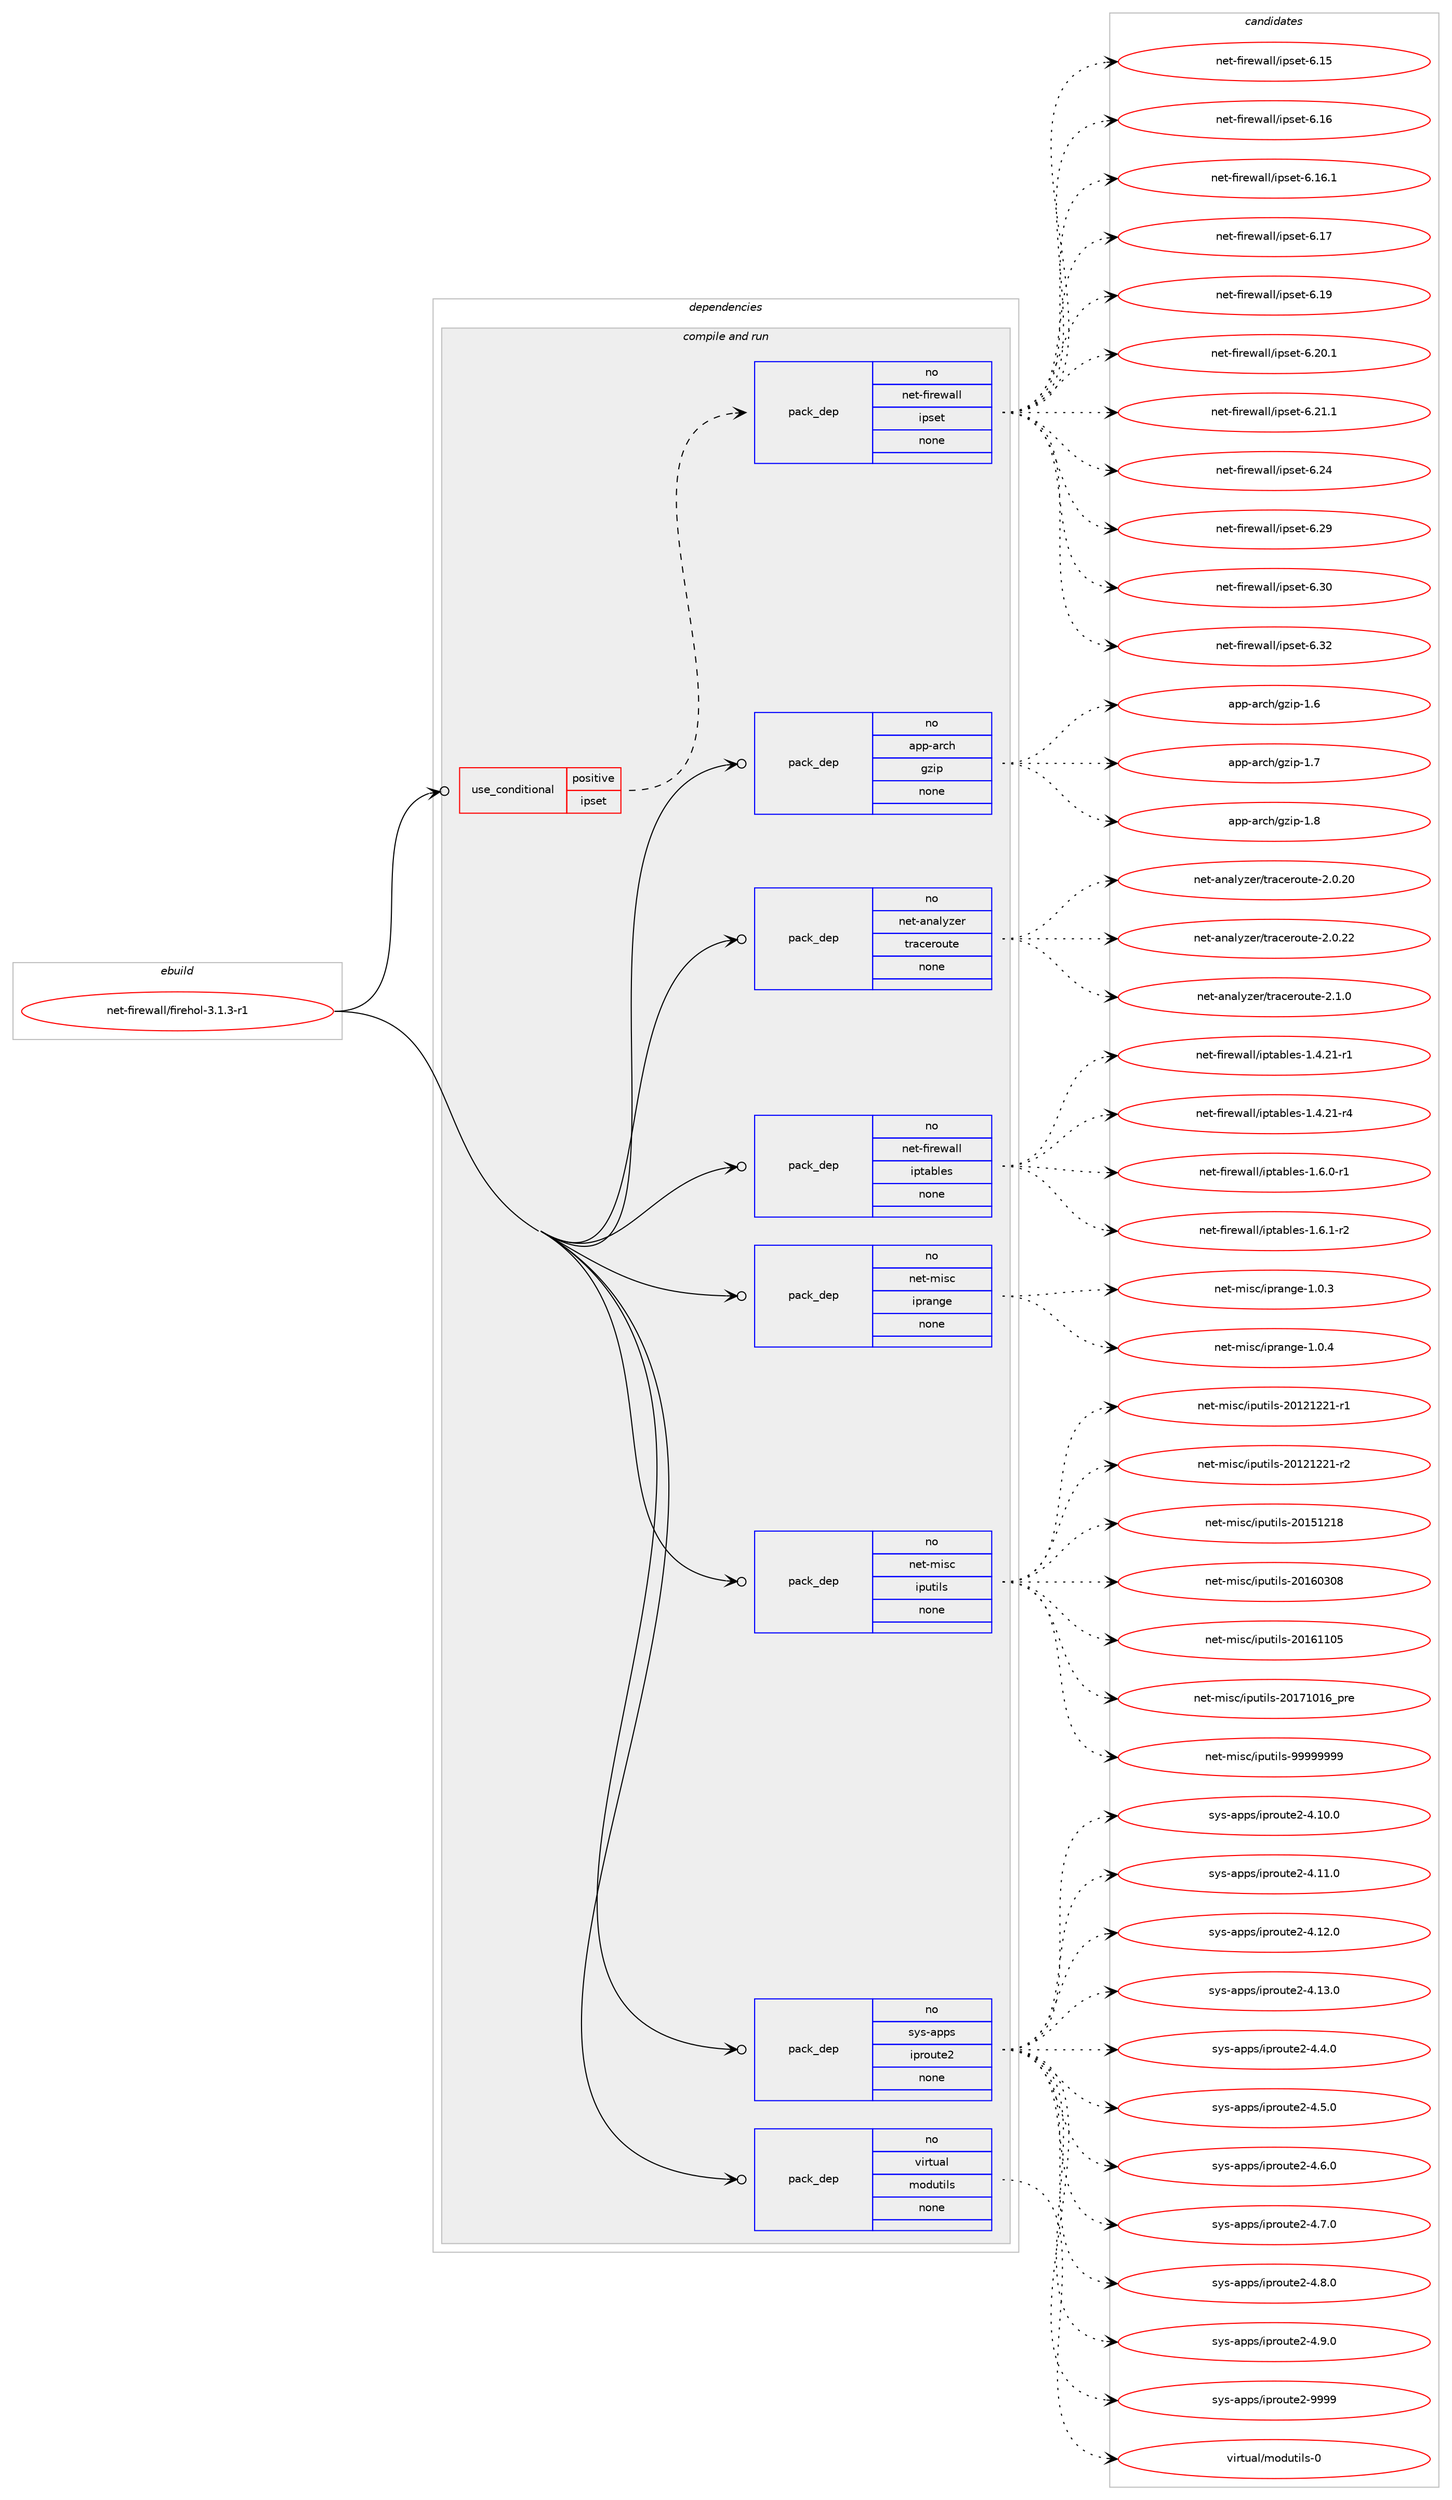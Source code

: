 digraph prolog {

# *************
# Graph options
# *************

newrank=true;
concentrate=true;
compound=true;
graph [rankdir=LR,fontname=Helvetica,fontsize=10,ranksep=1.5];#, ranksep=2.5, nodesep=0.2];
edge  [arrowhead=vee];
node  [fontname=Helvetica,fontsize=10];

# **********
# The ebuild
# **********

subgraph cluster_leftcol {
color=gray;
rank=same;
label=<<i>ebuild</i>>;
id [label="net-firewall/firehol-3.1.3-r1", color=red, width=4, href="../net-firewall/firehol-3.1.3-r1.svg"];
}

# ****************
# The dependencies
# ****************

subgraph cluster_midcol {
color=gray;
label=<<i>dependencies</i>>;
subgraph cluster_compile {
fillcolor="#eeeeee";
style=filled;
label=<<i>compile</i>>;
}
subgraph cluster_compileandrun {
fillcolor="#eeeeee";
style=filled;
label=<<i>compile and run</i>>;
subgraph cond101115 {
dependency408594 [label=<<TABLE BORDER="0" CELLBORDER="1" CELLSPACING="0" CELLPADDING="4"><TR><TD ROWSPAN="3" CELLPADDING="10">use_conditional</TD></TR><TR><TD>positive</TD></TR><TR><TD>ipset</TD></TR></TABLE>>, shape=none, color=red];
subgraph pack300735 {
dependency408595 [label=<<TABLE BORDER="0" CELLBORDER="1" CELLSPACING="0" CELLPADDING="4" WIDTH="220"><TR><TD ROWSPAN="6" CELLPADDING="30">pack_dep</TD></TR><TR><TD WIDTH="110">no</TD></TR><TR><TD>net-firewall</TD></TR><TR><TD>ipset</TD></TR><TR><TD>none</TD></TR><TR><TD></TD></TR></TABLE>>, shape=none, color=blue];
}
dependency408594:e -> dependency408595:w [weight=20,style="dashed",arrowhead="vee"];
}
id:e -> dependency408594:w [weight=20,style="solid",arrowhead="odotvee"];
subgraph pack300736 {
dependency408596 [label=<<TABLE BORDER="0" CELLBORDER="1" CELLSPACING="0" CELLPADDING="4" WIDTH="220"><TR><TD ROWSPAN="6" CELLPADDING="30">pack_dep</TD></TR><TR><TD WIDTH="110">no</TD></TR><TR><TD>app-arch</TD></TR><TR><TD>gzip</TD></TR><TR><TD>none</TD></TR><TR><TD></TD></TR></TABLE>>, shape=none, color=blue];
}
id:e -> dependency408596:w [weight=20,style="solid",arrowhead="odotvee"];
subgraph pack300737 {
dependency408597 [label=<<TABLE BORDER="0" CELLBORDER="1" CELLSPACING="0" CELLPADDING="4" WIDTH="220"><TR><TD ROWSPAN="6" CELLPADDING="30">pack_dep</TD></TR><TR><TD WIDTH="110">no</TD></TR><TR><TD>net-analyzer</TD></TR><TR><TD>traceroute</TD></TR><TR><TD>none</TD></TR><TR><TD></TD></TR></TABLE>>, shape=none, color=blue];
}
id:e -> dependency408597:w [weight=20,style="solid",arrowhead="odotvee"];
subgraph pack300738 {
dependency408598 [label=<<TABLE BORDER="0" CELLBORDER="1" CELLSPACING="0" CELLPADDING="4" WIDTH="220"><TR><TD ROWSPAN="6" CELLPADDING="30">pack_dep</TD></TR><TR><TD WIDTH="110">no</TD></TR><TR><TD>net-firewall</TD></TR><TR><TD>iptables</TD></TR><TR><TD>none</TD></TR><TR><TD></TD></TR></TABLE>>, shape=none, color=blue];
}
id:e -> dependency408598:w [weight=20,style="solid",arrowhead="odotvee"];
subgraph pack300739 {
dependency408599 [label=<<TABLE BORDER="0" CELLBORDER="1" CELLSPACING="0" CELLPADDING="4" WIDTH="220"><TR><TD ROWSPAN="6" CELLPADDING="30">pack_dep</TD></TR><TR><TD WIDTH="110">no</TD></TR><TR><TD>net-misc</TD></TR><TR><TD>iprange</TD></TR><TR><TD>none</TD></TR><TR><TD></TD></TR></TABLE>>, shape=none, color=blue];
}
id:e -> dependency408599:w [weight=20,style="solid",arrowhead="odotvee"];
subgraph pack300740 {
dependency408600 [label=<<TABLE BORDER="0" CELLBORDER="1" CELLSPACING="0" CELLPADDING="4" WIDTH="220"><TR><TD ROWSPAN="6" CELLPADDING="30">pack_dep</TD></TR><TR><TD WIDTH="110">no</TD></TR><TR><TD>net-misc</TD></TR><TR><TD>iputils</TD></TR><TR><TD>none</TD></TR><TR><TD></TD></TR></TABLE>>, shape=none, color=blue];
}
id:e -> dependency408600:w [weight=20,style="solid",arrowhead="odotvee"];
subgraph pack300741 {
dependency408601 [label=<<TABLE BORDER="0" CELLBORDER="1" CELLSPACING="0" CELLPADDING="4" WIDTH="220"><TR><TD ROWSPAN="6" CELLPADDING="30">pack_dep</TD></TR><TR><TD WIDTH="110">no</TD></TR><TR><TD>sys-apps</TD></TR><TR><TD>iproute2</TD></TR><TR><TD>none</TD></TR><TR><TD></TD></TR></TABLE>>, shape=none, color=blue];
}
id:e -> dependency408601:w [weight=20,style="solid",arrowhead="odotvee"];
subgraph pack300742 {
dependency408602 [label=<<TABLE BORDER="0" CELLBORDER="1" CELLSPACING="0" CELLPADDING="4" WIDTH="220"><TR><TD ROWSPAN="6" CELLPADDING="30">pack_dep</TD></TR><TR><TD WIDTH="110">no</TD></TR><TR><TD>virtual</TD></TR><TR><TD>modutils</TD></TR><TR><TD>none</TD></TR><TR><TD></TD></TR></TABLE>>, shape=none, color=blue];
}
id:e -> dependency408602:w [weight=20,style="solid",arrowhead="odotvee"];
}
subgraph cluster_run {
fillcolor="#eeeeee";
style=filled;
label=<<i>run</i>>;
}
}

# **************
# The candidates
# **************

subgraph cluster_choices {
rank=same;
color=gray;
label=<<i>candidates</i>>;

subgraph choice300735 {
color=black;
nodesep=1;
choice1101011164510210511410111997108108471051121151011164554464953 [label="net-firewall/ipset-6.15", color=red, width=4,href="../net-firewall/ipset-6.15.svg"];
choice1101011164510210511410111997108108471051121151011164554464954 [label="net-firewall/ipset-6.16", color=red, width=4,href="../net-firewall/ipset-6.16.svg"];
choice11010111645102105114101119971081084710511211510111645544649544649 [label="net-firewall/ipset-6.16.1", color=red, width=4,href="../net-firewall/ipset-6.16.1.svg"];
choice1101011164510210511410111997108108471051121151011164554464955 [label="net-firewall/ipset-6.17", color=red, width=4,href="../net-firewall/ipset-6.17.svg"];
choice1101011164510210511410111997108108471051121151011164554464957 [label="net-firewall/ipset-6.19", color=red, width=4,href="../net-firewall/ipset-6.19.svg"];
choice11010111645102105114101119971081084710511211510111645544650484649 [label="net-firewall/ipset-6.20.1", color=red, width=4,href="../net-firewall/ipset-6.20.1.svg"];
choice11010111645102105114101119971081084710511211510111645544650494649 [label="net-firewall/ipset-6.21.1", color=red, width=4,href="../net-firewall/ipset-6.21.1.svg"];
choice1101011164510210511410111997108108471051121151011164554465052 [label="net-firewall/ipset-6.24", color=red, width=4,href="../net-firewall/ipset-6.24.svg"];
choice1101011164510210511410111997108108471051121151011164554465057 [label="net-firewall/ipset-6.29", color=red, width=4,href="../net-firewall/ipset-6.29.svg"];
choice1101011164510210511410111997108108471051121151011164554465148 [label="net-firewall/ipset-6.30", color=red, width=4,href="../net-firewall/ipset-6.30.svg"];
choice1101011164510210511410111997108108471051121151011164554465150 [label="net-firewall/ipset-6.32", color=red, width=4,href="../net-firewall/ipset-6.32.svg"];
dependency408595:e -> choice1101011164510210511410111997108108471051121151011164554464953:w [style=dotted,weight="100"];
dependency408595:e -> choice1101011164510210511410111997108108471051121151011164554464954:w [style=dotted,weight="100"];
dependency408595:e -> choice11010111645102105114101119971081084710511211510111645544649544649:w [style=dotted,weight="100"];
dependency408595:e -> choice1101011164510210511410111997108108471051121151011164554464955:w [style=dotted,weight="100"];
dependency408595:e -> choice1101011164510210511410111997108108471051121151011164554464957:w [style=dotted,weight="100"];
dependency408595:e -> choice11010111645102105114101119971081084710511211510111645544650484649:w [style=dotted,weight="100"];
dependency408595:e -> choice11010111645102105114101119971081084710511211510111645544650494649:w [style=dotted,weight="100"];
dependency408595:e -> choice1101011164510210511410111997108108471051121151011164554465052:w [style=dotted,weight="100"];
dependency408595:e -> choice1101011164510210511410111997108108471051121151011164554465057:w [style=dotted,weight="100"];
dependency408595:e -> choice1101011164510210511410111997108108471051121151011164554465148:w [style=dotted,weight="100"];
dependency408595:e -> choice1101011164510210511410111997108108471051121151011164554465150:w [style=dotted,weight="100"];
}
subgraph choice300736 {
color=black;
nodesep=1;
choice971121124597114991044710312210511245494654 [label="app-arch/gzip-1.6", color=red, width=4,href="../app-arch/gzip-1.6.svg"];
choice971121124597114991044710312210511245494655 [label="app-arch/gzip-1.7", color=red, width=4,href="../app-arch/gzip-1.7.svg"];
choice971121124597114991044710312210511245494656 [label="app-arch/gzip-1.8", color=red, width=4,href="../app-arch/gzip-1.8.svg"];
dependency408596:e -> choice971121124597114991044710312210511245494654:w [style=dotted,weight="100"];
dependency408596:e -> choice971121124597114991044710312210511245494655:w [style=dotted,weight="100"];
dependency408596:e -> choice971121124597114991044710312210511245494656:w [style=dotted,weight="100"];
}
subgraph choice300737 {
color=black;
nodesep=1;
choice11010111645971109710812112210111447116114979910111411111711610145504648465048 [label="net-analyzer/traceroute-2.0.20", color=red, width=4,href="../net-analyzer/traceroute-2.0.20.svg"];
choice11010111645971109710812112210111447116114979910111411111711610145504648465050 [label="net-analyzer/traceroute-2.0.22", color=red, width=4,href="../net-analyzer/traceroute-2.0.22.svg"];
choice110101116459711097108121122101114471161149799101114111117116101455046494648 [label="net-analyzer/traceroute-2.1.0", color=red, width=4,href="../net-analyzer/traceroute-2.1.0.svg"];
dependency408597:e -> choice11010111645971109710812112210111447116114979910111411111711610145504648465048:w [style=dotted,weight="100"];
dependency408597:e -> choice11010111645971109710812112210111447116114979910111411111711610145504648465050:w [style=dotted,weight="100"];
dependency408597:e -> choice110101116459711097108121122101114471161149799101114111117116101455046494648:w [style=dotted,weight="100"];
}
subgraph choice300738 {
color=black;
nodesep=1;
choice1101011164510210511410111997108108471051121169798108101115454946524650494511449 [label="net-firewall/iptables-1.4.21-r1", color=red, width=4,href="../net-firewall/iptables-1.4.21-r1.svg"];
choice1101011164510210511410111997108108471051121169798108101115454946524650494511452 [label="net-firewall/iptables-1.4.21-r4", color=red, width=4,href="../net-firewall/iptables-1.4.21-r4.svg"];
choice11010111645102105114101119971081084710511211697981081011154549465446484511449 [label="net-firewall/iptables-1.6.0-r1", color=red, width=4,href="../net-firewall/iptables-1.6.0-r1.svg"];
choice11010111645102105114101119971081084710511211697981081011154549465446494511450 [label="net-firewall/iptables-1.6.1-r2", color=red, width=4,href="../net-firewall/iptables-1.6.1-r2.svg"];
dependency408598:e -> choice1101011164510210511410111997108108471051121169798108101115454946524650494511449:w [style=dotted,weight="100"];
dependency408598:e -> choice1101011164510210511410111997108108471051121169798108101115454946524650494511452:w [style=dotted,weight="100"];
dependency408598:e -> choice11010111645102105114101119971081084710511211697981081011154549465446484511449:w [style=dotted,weight="100"];
dependency408598:e -> choice11010111645102105114101119971081084710511211697981081011154549465446494511450:w [style=dotted,weight="100"];
}
subgraph choice300739 {
color=black;
nodesep=1;
choice11010111645109105115994710511211497110103101454946484651 [label="net-misc/iprange-1.0.3", color=red, width=4,href="../net-misc/iprange-1.0.3.svg"];
choice11010111645109105115994710511211497110103101454946484652 [label="net-misc/iprange-1.0.4", color=red, width=4,href="../net-misc/iprange-1.0.4.svg"];
dependency408599:e -> choice11010111645109105115994710511211497110103101454946484651:w [style=dotted,weight="100"];
dependency408599:e -> choice11010111645109105115994710511211497110103101454946484652:w [style=dotted,weight="100"];
}
subgraph choice300740 {
color=black;
nodesep=1;
choice1101011164510910511599471051121171161051081154550484950495050494511449 [label="net-misc/iputils-20121221-r1", color=red, width=4,href="../net-misc/iputils-20121221-r1.svg"];
choice1101011164510910511599471051121171161051081154550484950495050494511450 [label="net-misc/iputils-20121221-r2", color=red, width=4,href="../net-misc/iputils-20121221-r2.svg"];
choice110101116451091051159947105112117116105108115455048495349504956 [label="net-misc/iputils-20151218", color=red, width=4,href="../net-misc/iputils-20151218.svg"];
choice110101116451091051159947105112117116105108115455048495448514856 [label="net-misc/iputils-20160308", color=red, width=4,href="../net-misc/iputils-20160308.svg"];
choice110101116451091051159947105112117116105108115455048495449494853 [label="net-misc/iputils-20161105", color=red, width=4,href="../net-misc/iputils-20161105.svg"];
choice11010111645109105115994710511211711610510811545504849554948495495112114101 [label="net-misc/iputils-20171016_pre", color=red, width=4,href="../net-misc/iputils-20171016_pre.svg"];
choice110101116451091051159947105112117116105108115455757575757575757 [label="net-misc/iputils-99999999", color=red, width=4,href="../net-misc/iputils-99999999.svg"];
dependency408600:e -> choice1101011164510910511599471051121171161051081154550484950495050494511449:w [style=dotted,weight="100"];
dependency408600:e -> choice1101011164510910511599471051121171161051081154550484950495050494511450:w [style=dotted,weight="100"];
dependency408600:e -> choice110101116451091051159947105112117116105108115455048495349504956:w [style=dotted,weight="100"];
dependency408600:e -> choice110101116451091051159947105112117116105108115455048495448514856:w [style=dotted,weight="100"];
dependency408600:e -> choice110101116451091051159947105112117116105108115455048495449494853:w [style=dotted,weight="100"];
dependency408600:e -> choice11010111645109105115994710511211711610510811545504849554948495495112114101:w [style=dotted,weight="100"];
dependency408600:e -> choice110101116451091051159947105112117116105108115455757575757575757:w [style=dotted,weight="100"];
}
subgraph choice300741 {
color=black;
nodesep=1;
choice1151211154597112112115471051121141111171161015045524649484648 [label="sys-apps/iproute2-4.10.0", color=red, width=4,href="../sys-apps/iproute2-4.10.0.svg"];
choice1151211154597112112115471051121141111171161015045524649494648 [label="sys-apps/iproute2-4.11.0", color=red, width=4,href="../sys-apps/iproute2-4.11.0.svg"];
choice1151211154597112112115471051121141111171161015045524649504648 [label="sys-apps/iproute2-4.12.0", color=red, width=4,href="../sys-apps/iproute2-4.12.0.svg"];
choice1151211154597112112115471051121141111171161015045524649514648 [label="sys-apps/iproute2-4.13.0", color=red, width=4,href="../sys-apps/iproute2-4.13.0.svg"];
choice11512111545971121121154710511211411111711610150455246524648 [label="sys-apps/iproute2-4.4.0", color=red, width=4,href="../sys-apps/iproute2-4.4.0.svg"];
choice11512111545971121121154710511211411111711610150455246534648 [label="sys-apps/iproute2-4.5.0", color=red, width=4,href="../sys-apps/iproute2-4.5.0.svg"];
choice11512111545971121121154710511211411111711610150455246544648 [label="sys-apps/iproute2-4.6.0", color=red, width=4,href="../sys-apps/iproute2-4.6.0.svg"];
choice11512111545971121121154710511211411111711610150455246554648 [label="sys-apps/iproute2-4.7.0", color=red, width=4,href="../sys-apps/iproute2-4.7.0.svg"];
choice11512111545971121121154710511211411111711610150455246564648 [label="sys-apps/iproute2-4.8.0", color=red, width=4,href="../sys-apps/iproute2-4.8.0.svg"];
choice11512111545971121121154710511211411111711610150455246574648 [label="sys-apps/iproute2-4.9.0", color=red, width=4,href="../sys-apps/iproute2-4.9.0.svg"];
choice115121115459711211211547105112114111117116101504557575757 [label="sys-apps/iproute2-9999", color=red, width=4,href="../sys-apps/iproute2-9999.svg"];
dependency408601:e -> choice1151211154597112112115471051121141111171161015045524649484648:w [style=dotted,weight="100"];
dependency408601:e -> choice1151211154597112112115471051121141111171161015045524649494648:w [style=dotted,weight="100"];
dependency408601:e -> choice1151211154597112112115471051121141111171161015045524649504648:w [style=dotted,weight="100"];
dependency408601:e -> choice1151211154597112112115471051121141111171161015045524649514648:w [style=dotted,weight="100"];
dependency408601:e -> choice11512111545971121121154710511211411111711610150455246524648:w [style=dotted,weight="100"];
dependency408601:e -> choice11512111545971121121154710511211411111711610150455246534648:w [style=dotted,weight="100"];
dependency408601:e -> choice11512111545971121121154710511211411111711610150455246544648:w [style=dotted,weight="100"];
dependency408601:e -> choice11512111545971121121154710511211411111711610150455246554648:w [style=dotted,weight="100"];
dependency408601:e -> choice11512111545971121121154710511211411111711610150455246564648:w [style=dotted,weight="100"];
dependency408601:e -> choice11512111545971121121154710511211411111711610150455246574648:w [style=dotted,weight="100"];
dependency408601:e -> choice115121115459711211211547105112114111117116101504557575757:w [style=dotted,weight="100"];
}
subgraph choice300742 {
color=black;
nodesep=1;
choice11810511411611797108471091111001171161051081154548 [label="virtual/modutils-0", color=red, width=4,href="../virtual/modutils-0.svg"];
dependency408602:e -> choice11810511411611797108471091111001171161051081154548:w [style=dotted,weight="100"];
}
}

}
